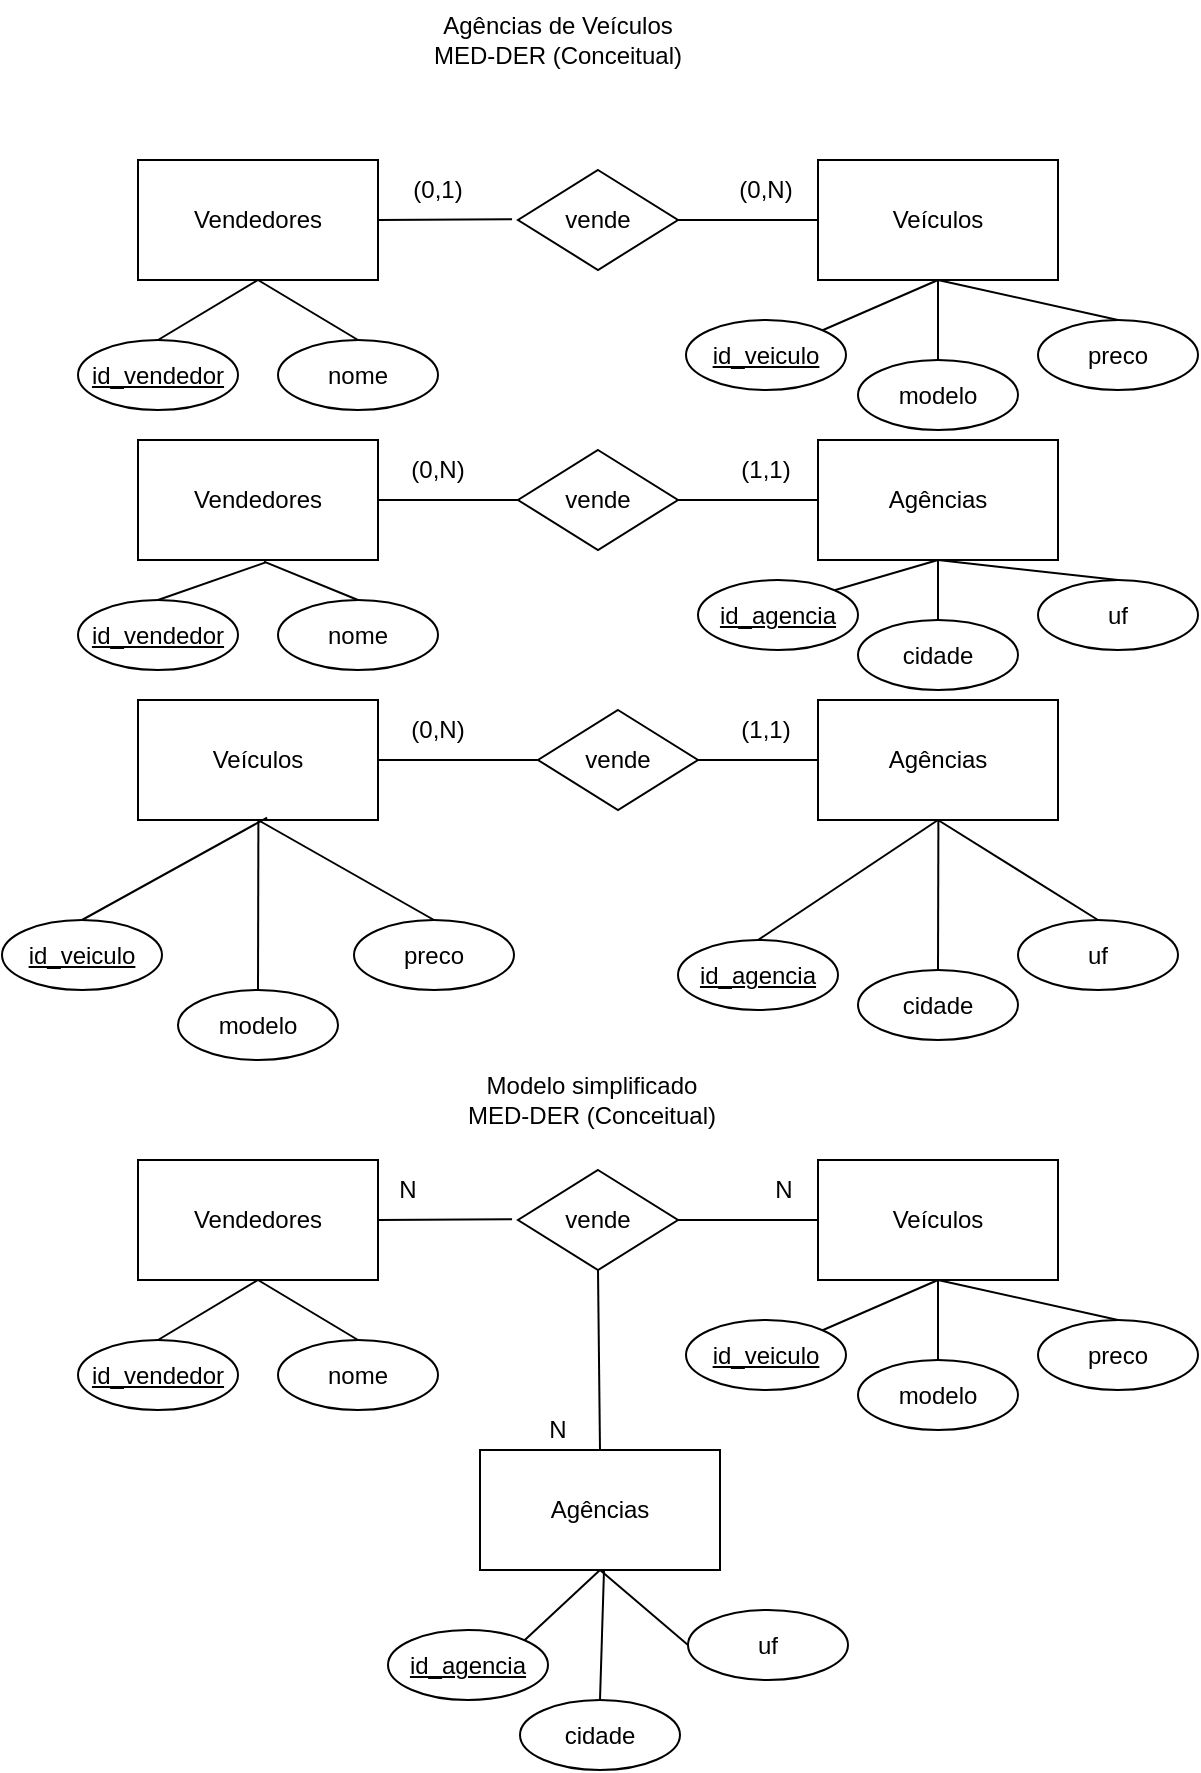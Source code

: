 <mxfile version="14.9.8" type="device"><diagram id="JJC0r0EZO1u2weq1MmyB" name="Page-1"><mxGraphModel dx="981" dy="486" grid="1" gridSize="10" guides="1" tooltips="1" connect="1" arrows="1" fold="1" page="1" pageScale="1" pageWidth="827" pageHeight="1169" math="0" shadow="0"><root><mxCell id="0"/><mxCell id="1" parent="0"/><mxCell id="DrcQPybyBOtxsYx5VafO-2" value="Veículos" style="rounded=0;whiteSpace=wrap;html=1;" vertex="1" parent="1"><mxGeometry x="478" y="110" width="120" height="60" as="geometry"/></mxCell><mxCell id="DrcQPybyBOtxsYx5VafO-6" style="rounded=0;orthogonalLoop=1;jettySize=auto;html=1;exitX=1;exitY=0.5;exitDx=0;exitDy=0;entryX=-0.037;entryY=0.492;entryDx=0;entryDy=0;entryPerimeter=0;endArrow=none;endFill=0;" edge="1" parent="1" source="DrcQPybyBOtxsYx5VafO-3" target="DrcQPybyBOtxsYx5VafO-5"><mxGeometry relative="1" as="geometry"/></mxCell><mxCell id="DrcQPybyBOtxsYx5VafO-3" value="Vendedores" style="rounded=0;whiteSpace=wrap;html=1;" vertex="1" parent="1"><mxGeometry x="138" y="110" width="120" height="60" as="geometry"/></mxCell><mxCell id="DrcQPybyBOtxsYx5VafO-4" value="Agências de Veículos&lt;br&gt;MED-DER (Conceitual)" style="text;html=1;strokeColor=none;fillColor=none;align=center;verticalAlign=middle;whiteSpace=wrap;rounded=0;" vertex="1" parent="1"><mxGeometry x="263" y="30" width="170" height="40" as="geometry"/></mxCell><mxCell id="DrcQPybyBOtxsYx5VafO-7" style="edgeStyle=none;rounded=0;orthogonalLoop=1;jettySize=auto;html=1;exitX=1;exitY=0.5;exitDx=0;exitDy=0;entryX=0;entryY=0.5;entryDx=0;entryDy=0;endArrow=none;endFill=0;" edge="1" parent="1" source="DrcQPybyBOtxsYx5VafO-5" target="DrcQPybyBOtxsYx5VafO-2"><mxGeometry relative="1" as="geometry"/></mxCell><mxCell id="DrcQPybyBOtxsYx5VafO-5" value="vende" style="rhombus;whiteSpace=wrap;html=1;" vertex="1" parent="1"><mxGeometry x="328" y="115" width="80" height="50" as="geometry"/></mxCell><mxCell id="DrcQPybyBOtxsYx5VafO-12" value="(0,N)" style="text;html=1;strokeColor=none;fillColor=none;align=center;verticalAlign=middle;whiteSpace=wrap;rounded=0;" vertex="1" parent="1"><mxGeometry x="432" y="115" width="40" height="20" as="geometry"/></mxCell><mxCell id="DrcQPybyBOtxsYx5VafO-13" value="(0,1)" style="text;html=1;strokeColor=none;fillColor=none;align=center;verticalAlign=middle;whiteSpace=wrap;rounded=0;" vertex="1" parent="1"><mxGeometry x="268" y="115" width="40" height="20" as="geometry"/></mxCell><mxCell id="DrcQPybyBOtxsYx5VafO-15" value="Agências" style="rounded=0;whiteSpace=wrap;html=1;" vertex="1" parent="1"><mxGeometry x="478" y="250" width="120" height="60" as="geometry"/></mxCell><mxCell id="DrcQPybyBOtxsYx5VafO-16" value="Vendedores" style="rounded=0;whiteSpace=wrap;html=1;" vertex="1" parent="1"><mxGeometry x="138" y="250" width="120" height="60" as="geometry"/></mxCell><mxCell id="DrcQPybyBOtxsYx5VafO-21" style="edgeStyle=none;rounded=0;orthogonalLoop=1;jettySize=auto;html=1;exitX=0;exitY=0.5;exitDx=0;exitDy=0;entryX=1;entryY=0.5;entryDx=0;entryDy=0;endArrow=none;endFill=0;" edge="1" parent="1" source="DrcQPybyBOtxsYx5VafO-17" target="DrcQPybyBOtxsYx5VafO-16"><mxGeometry relative="1" as="geometry"/></mxCell><mxCell id="DrcQPybyBOtxsYx5VafO-22" style="edgeStyle=none;rounded=0;orthogonalLoop=1;jettySize=auto;html=1;exitX=1;exitY=0.5;exitDx=0;exitDy=0;entryX=0;entryY=0.5;entryDx=0;entryDy=0;endArrow=none;endFill=0;" edge="1" parent="1" source="DrcQPybyBOtxsYx5VafO-17" target="DrcQPybyBOtxsYx5VafO-15"><mxGeometry relative="1" as="geometry"/></mxCell><mxCell id="DrcQPybyBOtxsYx5VafO-17" value="vende" style="rhombus;whiteSpace=wrap;html=1;" vertex="1" parent="1"><mxGeometry x="328" y="255" width="80" height="50" as="geometry"/></mxCell><mxCell id="DrcQPybyBOtxsYx5VafO-18" value="Veículos" style="rounded=0;whiteSpace=wrap;html=1;" vertex="1" parent="1"><mxGeometry x="138" y="380" width="120" height="60" as="geometry"/></mxCell><mxCell id="DrcQPybyBOtxsYx5VafO-24" style="edgeStyle=none;rounded=0;orthogonalLoop=1;jettySize=auto;html=1;exitX=0;exitY=0.5;exitDx=0;exitDy=0;entryX=1;entryY=0.5;entryDx=0;entryDy=0;endArrow=none;endFill=0;" edge="1" parent="1" source="DrcQPybyBOtxsYx5VafO-19" target="DrcQPybyBOtxsYx5VafO-20"><mxGeometry relative="1" as="geometry"/></mxCell><mxCell id="DrcQPybyBOtxsYx5VafO-19" value="Agências" style="rounded=0;whiteSpace=wrap;html=1;" vertex="1" parent="1"><mxGeometry x="478" y="380" width="120" height="60" as="geometry"/></mxCell><mxCell id="DrcQPybyBOtxsYx5VafO-23" value="" style="edgeStyle=none;rounded=0;orthogonalLoop=1;jettySize=auto;html=1;endArrow=none;endFill=0;" edge="1" parent="1" source="DrcQPybyBOtxsYx5VafO-20" target="DrcQPybyBOtxsYx5VafO-18"><mxGeometry relative="1" as="geometry"/></mxCell><mxCell id="DrcQPybyBOtxsYx5VafO-20" value="vende" style="rhombus;whiteSpace=wrap;html=1;" vertex="1" parent="1"><mxGeometry x="338" y="385" width="80" height="50" as="geometry"/></mxCell><mxCell id="DrcQPybyBOtxsYx5VafO-25" value="(1,1)" style="text;html=1;strokeColor=none;fillColor=none;align=center;verticalAlign=middle;whiteSpace=wrap;rounded=0;" vertex="1" parent="1"><mxGeometry x="432" y="255" width="40" height="20" as="geometry"/></mxCell><mxCell id="DrcQPybyBOtxsYx5VafO-26" value="(0,N)" style="text;html=1;strokeColor=none;fillColor=none;align=center;verticalAlign=middle;whiteSpace=wrap;rounded=0;" vertex="1" parent="1"><mxGeometry x="268" y="255" width="40" height="20" as="geometry"/></mxCell><mxCell id="DrcQPybyBOtxsYx5VafO-27" value="(0,N)" style="text;html=1;strokeColor=none;fillColor=none;align=center;verticalAlign=middle;whiteSpace=wrap;rounded=0;" vertex="1" parent="1"><mxGeometry x="268" y="385" width="40" height="20" as="geometry"/></mxCell><mxCell id="DrcQPybyBOtxsYx5VafO-28" value="(1,1)" style="text;html=1;strokeColor=none;fillColor=none;align=center;verticalAlign=middle;whiteSpace=wrap;rounded=0;" vertex="1" parent="1"><mxGeometry x="432" y="385" width="40" height="20" as="geometry"/></mxCell><mxCell id="DrcQPybyBOtxsYx5VafO-32" style="edgeStyle=none;rounded=0;orthogonalLoop=1;jettySize=auto;html=1;exitX=1;exitY=0;exitDx=0;exitDy=0;entryX=0.5;entryY=1;entryDx=0;entryDy=0;endArrow=none;endFill=0;" edge="1" parent="1" source="DrcQPybyBOtxsYx5VafO-29" target="DrcQPybyBOtxsYx5VafO-2"><mxGeometry relative="1" as="geometry"/></mxCell><mxCell id="DrcQPybyBOtxsYx5VafO-29" value="id_veiculo" style="ellipse;whiteSpace=wrap;html=1;fontStyle=4" vertex="1" parent="1"><mxGeometry x="412" y="190" width="80" height="35" as="geometry"/></mxCell><mxCell id="DrcQPybyBOtxsYx5VafO-33" style="edgeStyle=none;rounded=0;orthogonalLoop=1;jettySize=auto;html=1;exitX=0.5;exitY=0;exitDx=0;exitDy=0;endArrow=none;endFill=0;" edge="1" parent="1" source="DrcQPybyBOtxsYx5VafO-30"><mxGeometry relative="1" as="geometry"><mxPoint x="538" y="170" as="targetPoint"/></mxGeometry></mxCell><mxCell id="DrcQPybyBOtxsYx5VafO-30" value="modelo" style="ellipse;whiteSpace=wrap;html=1;" vertex="1" parent="1"><mxGeometry x="498" y="210" width="80" height="35" as="geometry"/></mxCell><mxCell id="DrcQPybyBOtxsYx5VafO-34" style="edgeStyle=none;rounded=0;orthogonalLoop=1;jettySize=auto;html=1;exitX=0.5;exitY=0;exitDx=0;exitDy=0;entryX=0.5;entryY=1;entryDx=0;entryDy=0;endArrow=none;endFill=0;" edge="1" parent="1" source="DrcQPybyBOtxsYx5VafO-31" target="DrcQPybyBOtxsYx5VafO-2"><mxGeometry relative="1" as="geometry"/></mxCell><mxCell id="DrcQPybyBOtxsYx5VafO-31" value="preco" style="ellipse;whiteSpace=wrap;html=1;" vertex="1" parent="1"><mxGeometry x="588" y="190" width="80" height="35" as="geometry"/></mxCell><mxCell id="DrcQPybyBOtxsYx5VafO-38" style="edgeStyle=none;rounded=0;orthogonalLoop=1;jettySize=auto;html=1;exitX=0.5;exitY=0;exitDx=0;exitDy=0;entryX=0.5;entryY=1;entryDx=0;entryDy=0;endArrow=none;endFill=0;" edge="1" parent="1" source="DrcQPybyBOtxsYx5VafO-35" target="DrcQPybyBOtxsYx5VafO-3"><mxGeometry relative="1" as="geometry"/></mxCell><mxCell id="DrcQPybyBOtxsYx5VafO-35" value="id_vendedor" style="ellipse;whiteSpace=wrap;html=1;fontStyle=4" vertex="1" parent="1"><mxGeometry x="108" y="200" width="80" height="35" as="geometry"/></mxCell><mxCell id="DrcQPybyBOtxsYx5VafO-39" style="edgeStyle=none;rounded=0;orthogonalLoop=1;jettySize=auto;html=1;exitX=0.5;exitY=0;exitDx=0;exitDy=0;endArrow=none;endFill=0;" edge="1" parent="1" source="DrcQPybyBOtxsYx5VafO-37"><mxGeometry relative="1" as="geometry"><mxPoint x="198" y="170" as="targetPoint"/></mxGeometry></mxCell><mxCell id="DrcQPybyBOtxsYx5VafO-37" value="nome" style="ellipse;whiteSpace=wrap;html=1;" vertex="1" parent="1"><mxGeometry x="208" y="200" width="80" height="35" as="geometry"/></mxCell><mxCell id="DrcQPybyBOtxsYx5VafO-43" style="edgeStyle=none;rounded=0;orthogonalLoop=1;jettySize=auto;html=1;exitX=1;exitY=0;exitDx=0;exitDy=0;entryX=0.5;entryY=1;entryDx=0;entryDy=0;endArrow=none;endFill=0;" edge="1" parent="1" source="DrcQPybyBOtxsYx5VafO-40" target="DrcQPybyBOtxsYx5VafO-15"><mxGeometry relative="1" as="geometry"/></mxCell><mxCell id="DrcQPybyBOtxsYx5VafO-40" value="id_agencia" style="ellipse;whiteSpace=wrap;html=1;fontStyle=4" vertex="1" parent="1"><mxGeometry x="418" y="320" width="80" height="35" as="geometry"/></mxCell><mxCell id="DrcQPybyBOtxsYx5VafO-44" style="edgeStyle=none;rounded=0;orthogonalLoop=1;jettySize=auto;html=1;exitX=0.5;exitY=0;exitDx=0;exitDy=0;endArrow=none;endFill=0;" edge="1" parent="1" source="DrcQPybyBOtxsYx5VafO-41"><mxGeometry relative="1" as="geometry"><mxPoint x="538" y="310" as="targetPoint"/></mxGeometry></mxCell><mxCell id="DrcQPybyBOtxsYx5VafO-41" value="cidade" style="ellipse;whiteSpace=wrap;html=1;" vertex="1" parent="1"><mxGeometry x="498" y="340" width="80" height="35" as="geometry"/></mxCell><mxCell id="DrcQPybyBOtxsYx5VafO-45" style="edgeStyle=none;rounded=0;orthogonalLoop=1;jettySize=auto;html=1;exitX=0.5;exitY=0;exitDx=0;exitDy=0;endArrow=none;endFill=0;" edge="1" parent="1" source="DrcQPybyBOtxsYx5VafO-42"><mxGeometry relative="1" as="geometry"><mxPoint x="538" y="310" as="targetPoint"/></mxGeometry></mxCell><mxCell id="DrcQPybyBOtxsYx5VafO-42" value="uf" style="ellipse;whiteSpace=wrap;html=1;" vertex="1" parent="1"><mxGeometry x="588" y="320" width="80" height="35" as="geometry"/></mxCell><mxCell id="DrcQPybyBOtxsYx5VafO-60" style="edgeStyle=none;rounded=0;orthogonalLoop=1;jettySize=auto;html=1;exitX=0.5;exitY=0;exitDx=0;exitDy=0;entryX=0.532;entryY=1.02;entryDx=0;entryDy=0;entryPerimeter=0;endArrow=none;endFill=0;" edge="1" parent="1" source="DrcQPybyBOtxsYx5VafO-46" target="DrcQPybyBOtxsYx5VafO-16"><mxGeometry relative="1" as="geometry"/></mxCell><mxCell id="DrcQPybyBOtxsYx5VafO-46" value="id_vendedor" style="ellipse;whiteSpace=wrap;html=1;fontStyle=4" vertex="1" parent="1"><mxGeometry x="108" y="330" width="80" height="35" as="geometry"/></mxCell><mxCell id="DrcQPybyBOtxsYx5VafO-61" style="edgeStyle=none;rounded=0;orthogonalLoop=1;jettySize=auto;html=1;exitX=0.5;exitY=0;exitDx=0;exitDy=0;entryX=0.525;entryY=1.013;entryDx=0;entryDy=0;entryPerimeter=0;endArrow=none;endFill=0;" edge="1" parent="1" source="DrcQPybyBOtxsYx5VafO-47" target="DrcQPybyBOtxsYx5VafO-16"><mxGeometry relative="1" as="geometry"/></mxCell><mxCell id="DrcQPybyBOtxsYx5VafO-47" value="nome" style="ellipse;whiteSpace=wrap;html=1;" vertex="1" parent="1"><mxGeometry x="208" y="330" width="80" height="35" as="geometry"/></mxCell><mxCell id="DrcQPybyBOtxsYx5VafO-54" style="edgeStyle=none;rounded=0;orthogonalLoop=1;jettySize=auto;html=1;exitX=0.5;exitY=0;exitDx=0;exitDy=0;entryX=0.538;entryY=0.98;entryDx=0;entryDy=0;entryPerimeter=0;endArrow=none;endFill=0;" edge="1" parent="1" source="DrcQPybyBOtxsYx5VafO-48" target="DrcQPybyBOtxsYx5VafO-18"><mxGeometry relative="1" as="geometry"/></mxCell><mxCell id="DrcQPybyBOtxsYx5VafO-48" value="id_veiculo" style="ellipse;whiteSpace=wrap;html=1;fontStyle=4" vertex="1" parent="1"><mxGeometry x="70" y="490" width="80" height="35" as="geometry"/></mxCell><mxCell id="DrcQPybyBOtxsYx5VafO-56" style="edgeStyle=none;rounded=0;orthogonalLoop=1;jettySize=auto;html=1;exitX=0.5;exitY=0;exitDx=0;exitDy=0;entryX=0.5;entryY=1;entryDx=0;entryDy=0;endArrow=none;endFill=0;" edge="1" parent="1" source="DrcQPybyBOtxsYx5VafO-49" target="DrcQPybyBOtxsYx5VafO-18"><mxGeometry relative="1" as="geometry"/></mxCell><mxCell id="DrcQPybyBOtxsYx5VafO-49" value="preco" style="ellipse;whiteSpace=wrap;html=1;" vertex="1" parent="1"><mxGeometry x="246" y="490" width="80" height="35" as="geometry"/></mxCell><mxCell id="DrcQPybyBOtxsYx5VafO-55" style="edgeStyle=none;rounded=0;orthogonalLoop=1;jettySize=auto;html=1;exitX=0.5;exitY=0;exitDx=0;exitDy=0;endArrow=none;endFill=0;" edge="1" parent="1" source="DrcQPybyBOtxsYx5VafO-50"><mxGeometry relative="1" as="geometry"><mxPoint x="198.2" y="440" as="targetPoint"/></mxGeometry></mxCell><mxCell id="DrcQPybyBOtxsYx5VafO-50" value="modelo" style="ellipse;whiteSpace=wrap;html=1;" vertex="1" parent="1"><mxGeometry x="158" y="525" width="80" height="35" as="geometry"/></mxCell><mxCell id="DrcQPybyBOtxsYx5VafO-57" style="edgeStyle=none;rounded=0;orthogonalLoop=1;jettySize=auto;html=1;exitX=0.5;exitY=0;exitDx=0;exitDy=0;entryX=0.5;entryY=1;entryDx=0;entryDy=0;endArrow=none;endFill=0;" edge="1" parent="1" source="DrcQPybyBOtxsYx5VafO-51" target="DrcQPybyBOtxsYx5VafO-19"><mxGeometry relative="1" as="geometry"/></mxCell><mxCell id="DrcQPybyBOtxsYx5VafO-51" value="id_agencia" style="ellipse;whiteSpace=wrap;html=1;fontStyle=4" vertex="1" parent="1"><mxGeometry x="408" y="500" width="80" height="35" as="geometry"/></mxCell><mxCell id="DrcQPybyBOtxsYx5VafO-58" style="edgeStyle=none;rounded=0;orthogonalLoop=1;jettySize=auto;html=1;exitX=0.5;exitY=0;exitDx=0;exitDy=0;endArrow=none;endFill=0;" edge="1" parent="1" source="DrcQPybyBOtxsYx5VafO-52"><mxGeometry relative="1" as="geometry"><mxPoint x="538.2" y="440" as="targetPoint"/></mxGeometry></mxCell><mxCell id="DrcQPybyBOtxsYx5VafO-52" value="cidade" style="ellipse;whiteSpace=wrap;html=1;" vertex="1" parent="1"><mxGeometry x="498" y="515" width="80" height="35" as="geometry"/></mxCell><mxCell id="DrcQPybyBOtxsYx5VafO-59" style="edgeStyle=none;rounded=0;orthogonalLoop=1;jettySize=auto;html=1;exitX=0.5;exitY=0;exitDx=0;exitDy=0;endArrow=none;endFill=0;" edge="1" parent="1" source="DrcQPybyBOtxsYx5VafO-53"><mxGeometry relative="1" as="geometry"><mxPoint x="538" y="440" as="targetPoint"/></mxGeometry></mxCell><mxCell id="DrcQPybyBOtxsYx5VafO-53" value="uf" style="ellipse;whiteSpace=wrap;html=1;" vertex="1" parent="1"><mxGeometry x="578" y="490" width="80" height="35" as="geometry"/></mxCell><mxCell id="DrcQPybyBOtxsYx5VafO-62" value="Veículos" style="rounded=0;whiteSpace=wrap;html=1;" vertex="1" parent="1"><mxGeometry x="478" y="610" width="120" height="60" as="geometry"/></mxCell><mxCell id="DrcQPybyBOtxsYx5VafO-63" style="rounded=0;orthogonalLoop=1;jettySize=auto;html=1;exitX=1;exitY=0.5;exitDx=0;exitDy=0;entryX=-0.037;entryY=0.492;entryDx=0;entryDy=0;entryPerimeter=0;endArrow=none;endFill=0;" edge="1" source="DrcQPybyBOtxsYx5VafO-64" target="DrcQPybyBOtxsYx5VafO-66" parent="1"><mxGeometry relative="1" as="geometry"/></mxCell><mxCell id="DrcQPybyBOtxsYx5VafO-64" value="Vendedores" style="rounded=0;whiteSpace=wrap;html=1;" vertex="1" parent="1"><mxGeometry x="138" y="610" width="120" height="60" as="geometry"/></mxCell><mxCell id="DrcQPybyBOtxsYx5VafO-65" style="edgeStyle=none;rounded=0;orthogonalLoop=1;jettySize=auto;html=1;exitX=1;exitY=0.5;exitDx=0;exitDy=0;entryX=0;entryY=0.5;entryDx=0;entryDy=0;endArrow=none;endFill=0;" edge="1" source="DrcQPybyBOtxsYx5VafO-66" target="DrcQPybyBOtxsYx5VafO-62" parent="1"><mxGeometry relative="1" as="geometry"/></mxCell><mxCell id="DrcQPybyBOtxsYx5VafO-66" value="vende" style="rhombus;whiteSpace=wrap;html=1;" vertex="1" parent="1"><mxGeometry x="328" y="615" width="80" height="50" as="geometry"/></mxCell><mxCell id="DrcQPybyBOtxsYx5VafO-67" value="N" style="text;html=1;strokeColor=none;fillColor=none;align=center;verticalAlign=middle;whiteSpace=wrap;rounded=0;" vertex="1" parent="1"><mxGeometry x="450" y="615" width="22" height="20" as="geometry"/></mxCell><mxCell id="DrcQPybyBOtxsYx5VafO-68" value="N" style="text;html=1;strokeColor=none;fillColor=none;align=center;verticalAlign=middle;whiteSpace=wrap;rounded=0;" vertex="1" parent="1"><mxGeometry x="262" y="615" width="22" height="20" as="geometry"/></mxCell><mxCell id="DrcQPybyBOtxsYx5VafO-116" style="edgeStyle=none;rounded=0;orthogonalLoop=1;jettySize=auto;html=1;exitX=0.5;exitY=0;exitDx=0;exitDy=0;entryX=0.5;entryY=1;entryDx=0;entryDy=0;endArrow=none;endFill=0;" edge="1" parent="1" source="DrcQPybyBOtxsYx5VafO-69" target="DrcQPybyBOtxsYx5VafO-66"><mxGeometry relative="1" as="geometry"/></mxCell><mxCell id="DrcQPybyBOtxsYx5VafO-69" value="Agências" style="rounded=0;whiteSpace=wrap;html=1;" vertex="1" parent="1"><mxGeometry x="309" y="755" width="120" height="60" as="geometry"/></mxCell><mxCell id="DrcQPybyBOtxsYx5VafO-83" style="edgeStyle=none;rounded=0;orthogonalLoop=1;jettySize=auto;html=1;exitX=1;exitY=0;exitDx=0;exitDy=0;entryX=0.5;entryY=1;entryDx=0;entryDy=0;endArrow=none;endFill=0;" edge="1" source="DrcQPybyBOtxsYx5VafO-84" target="DrcQPybyBOtxsYx5VafO-62" parent="1"><mxGeometry relative="1" as="geometry"/></mxCell><mxCell id="DrcQPybyBOtxsYx5VafO-84" value="id_veiculo" style="ellipse;whiteSpace=wrap;html=1;fontStyle=4" vertex="1" parent="1"><mxGeometry x="412" y="690" width="80" height="35" as="geometry"/></mxCell><mxCell id="DrcQPybyBOtxsYx5VafO-85" style="edgeStyle=none;rounded=0;orthogonalLoop=1;jettySize=auto;html=1;exitX=0.5;exitY=0;exitDx=0;exitDy=0;endArrow=none;endFill=0;" edge="1" source="DrcQPybyBOtxsYx5VafO-86" parent="1"><mxGeometry relative="1" as="geometry"><mxPoint x="538" y="670" as="targetPoint"/></mxGeometry></mxCell><mxCell id="DrcQPybyBOtxsYx5VafO-86" value="modelo" style="ellipse;whiteSpace=wrap;html=1;" vertex="1" parent="1"><mxGeometry x="498" y="710" width="80" height="35" as="geometry"/></mxCell><mxCell id="DrcQPybyBOtxsYx5VafO-87" style="edgeStyle=none;rounded=0;orthogonalLoop=1;jettySize=auto;html=1;exitX=0.5;exitY=0;exitDx=0;exitDy=0;entryX=0.5;entryY=1;entryDx=0;entryDy=0;endArrow=none;endFill=0;" edge="1" source="DrcQPybyBOtxsYx5VafO-88" target="DrcQPybyBOtxsYx5VafO-62" parent="1"><mxGeometry relative="1" as="geometry"/></mxCell><mxCell id="DrcQPybyBOtxsYx5VafO-88" value="preco" style="ellipse;whiteSpace=wrap;html=1;" vertex="1" parent="1"><mxGeometry x="588" y="690" width="80" height="35" as="geometry"/></mxCell><mxCell id="DrcQPybyBOtxsYx5VafO-89" style="edgeStyle=none;rounded=0;orthogonalLoop=1;jettySize=auto;html=1;exitX=0.5;exitY=0;exitDx=0;exitDy=0;entryX=0.5;entryY=1;entryDx=0;entryDy=0;endArrow=none;endFill=0;" edge="1" source="DrcQPybyBOtxsYx5VafO-90" target="DrcQPybyBOtxsYx5VafO-64" parent="1"><mxGeometry relative="1" as="geometry"/></mxCell><mxCell id="DrcQPybyBOtxsYx5VafO-90" value="id_vendedor" style="ellipse;whiteSpace=wrap;html=1;fontStyle=4" vertex="1" parent="1"><mxGeometry x="108" y="700" width="80" height="35" as="geometry"/></mxCell><mxCell id="DrcQPybyBOtxsYx5VafO-91" style="edgeStyle=none;rounded=0;orthogonalLoop=1;jettySize=auto;html=1;exitX=0.5;exitY=0;exitDx=0;exitDy=0;endArrow=none;endFill=0;" edge="1" source="DrcQPybyBOtxsYx5VafO-92" parent="1"><mxGeometry relative="1" as="geometry"><mxPoint x="198" y="670" as="targetPoint"/></mxGeometry></mxCell><mxCell id="DrcQPybyBOtxsYx5VafO-92" value="nome" style="ellipse;whiteSpace=wrap;html=1;" vertex="1" parent="1"><mxGeometry x="208" y="700" width="80" height="35" as="geometry"/></mxCell><mxCell id="DrcQPybyBOtxsYx5VafO-93" style="edgeStyle=none;rounded=0;orthogonalLoop=1;jettySize=auto;html=1;exitX=1;exitY=0;exitDx=0;exitDy=0;entryX=0.5;entryY=1;entryDx=0;entryDy=0;endArrow=none;endFill=0;" edge="1" source="DrcQPybyBOtxsYx5VafO-94" target="DrcQPybyBOtxsYx5VafO-69" parent="1"><mxGeometry relative="1" as="geometry"/></mxCell><mxCell id="DrcQPybyBOtxsYx5VafO-94" value="id_agencia" style="ellipse;whiteSpace=wrap;html=1;fontStyle=4" vertex="1" parent="1"><mxGeometry x="263" y="845" width="80" height="35" as="geometry"/></mxCell><mxCell id="DrcQPybyBOtxsYx5VafO-95" style="edgeStyle=none;rounded=0;orthogonalLoop=1;jettySize=auto;html=1;endArrow=none;endFill=0;exitX=0.5;exitY=0;exitDx=0;exitDy=0;" edge="1" source="DrcQPybyBOtxsYx5VafO-115" parent="1"><mxGeometry relative="1" as="geometry"><mxPoint x="371" y="815" as="targetPoint"/><mxPoint x="405" y="855" as="sourcePoint"/></mxGeometry></mxCell><mxCell id="DrcQPybyBOtxsYx5VafO-97" style="edgeStyle=none;rounded=0;orthogonalLoop=1;jettySize=auto;html=1;endArrow=none;endFill=0;exitX=0;exitY=0.5;exitDx=0;exitDy=0;entryX=0.5;entryY=1;entryDx=0;entryDy=0;" edge="1" source="DrcQPybyBOtxsYx5VafO-98" parent="1" target="DrcQPybyBOtxsYx5VafO-69"><mxGeometry relative="1" as="geometry"><mxPoint x="383" y="835" as="targetPoint"/><mxPoint x="473" y="845" as="sourcePoint"/></mxGeometry></mxCell><mxCell id="DrcQPybyBOtxsYx5VafO-98" value="uf" style="ellipse;whiteSpace=wrap;html=1;" vertex="1" parent="1"><mxGeometry x="413" y="835" width="80" height="35" as="geometry"/></mxCell><mxCell id="DrcQPybyBOtxsYx5VafO-115" value="cidade" style="ellipse;whiteSpace=wrap;html=1;" vertex="1" parent="1"><mxGeometry x="329" y="880" width="80" height="35" as="geometry"/></mxCell><mxCell id="DrcQPybyBOtxsYx5VafO-117" value="N" style="text;html=1;strokeColor=none;fillColor=none;align=center;verticalAlign=middle;whiteSpace=wrap;rounded=0;" vertex="1" parent="1"><mxGeometry x="342" y="735" width="12" height="20" as="geometry"/></mxCell><mxCell id="DrcQPybyBOtxsYx5VafO-118" value="Modelo simplificado&lt;br&gt;MED-DER (Conceitual)" style="text;html=1;strokeColor=none;fillColor=none;align=center;verticalAlign=middle;whiteSpace=wrap;rounded=0;" vertex="1" parent="1"><mxGeometry x="280" y="560" width="170" height="40" as="geometry"/></mxCell></root></mxGraphModel></diagram></mxfile>